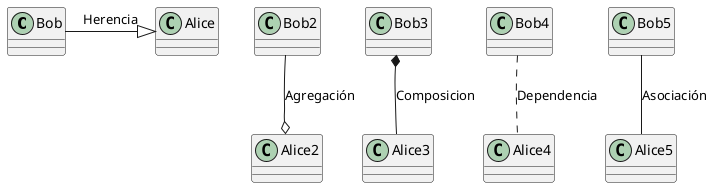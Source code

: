 @startuml relaciones
Bob -|> Alice:  Herencia
Bob2 --o Alice2:  Agregación
Bob3 *-- Alice3: Composicion
Bob4..Alice4:  Dependencia 
Bob5 -- Alice5:  Asociación
@enduml

@startuml biblioteca
class Biblioteca {
- libros: Libro[]
+ agregarLibro(libro: Libro): void
+ buscarLibro(titulo: String): Libro
}
class Libro {
- titulo: String
- autores: Autor[]
+ Libro(titulo: String)
+ agregarAutor(autor: Autor): void
}
class Autor {
- nombre: String
+ Autor(nombre: String)
}
Biblioteca "1" *-- "*" Libro:tiene
Libro "1" o-- "*" Autor
@enduml

@startuml orquesta
left to right direction
class orquesta {
- atributos
+ metodos
}
class violin {
- atributos
+ metodos
}
class tambor {
- atributos
+ metodos
}
class trombon {
- atributos
+ metodos
}
class clarinete {
- atributos
+ metodos
}
orquesta "1" *--> "1" violin
orquesta"1" *--> "0..*" tambor
orquesta "1" *--> "1..5" trombon
orquesta "1" *--> "1..4" clarinete
trombon .. clarinete: {or}
@enduml

@startuml usecase
left to right direction
:Cliente: as C
actor Administrativo as A
RECTANGLE VENTAS {
(Buscar productos) as BP
usecase "Comprar productos" as CP 
usecase "Insertar productos" as IP
}
C -- BP
C -- CP
A -- IP


@enduml

@startuml usecase2
left to right direction
:Agente: as A
usecase "RealizarReserva" as RR 
usecase "ModificarReserva" as MR
usecase "ComprobarAsientos" as CA
A -- RR
A -- MR
RR ..> CA : <<extends>>
MR ..> CA : <<extends>>
@enduml

@startuml herencia
:Encargado: as encargado
:Empelado: as empleado
empleado --|> encargado
@enduml

